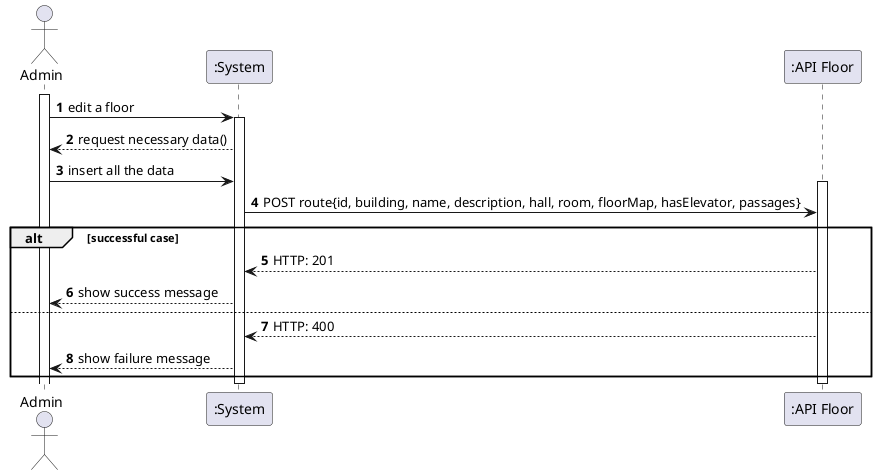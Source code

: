@startuml
autonumber
'hide footbox
actor "Admin" as admin

participant ":System" as sys
participant ":API Floor" as floor

activate admin

admin -> sys: edit a floor
activate sys

sys --> admin: request necessary data()
admin -> sys : insert all the data
activate floor
sys -> floor: POST route{id, building, name, description, hall, room, floorMap, hasElevator, passages}

alt successful case
    floor --> sys: HTTP: 201
    sys --> admin: show success message
else
    floor --> sys: HTTP: 400
    sys --> admin: show failure message
end
deactivate floor
deactivate sys
@enduml